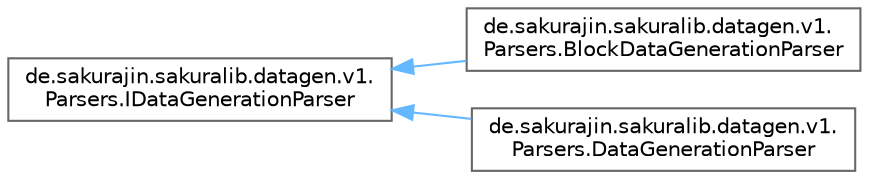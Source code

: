 digraph "Graphical Class Hierarchy"
{
 // LATEX_PDF_SIZE
  bgcolor="transparent";
  edge [fontname=Helvetica,fontsize=10,labelfontname=Helvetica,labelfontsize=10];
  node [fontname=Helvetica,fontsize=10,shape=box,height=0.2,width=0.4];
  rankdir="LR";
  Node0 [label="de.sakurajin.sakuralib.datagen.v1.\lParsers.IDataGenerationParser",height=0.2,width=0.4,color="grey40", fillcolor="white", style="filled",URL="$interfacede_1_1sakurajin_1_1sakuralib_1_1datagen_1_1v1_1_1Parsers_1_1IDataGenerationParser.html",tooltip="This interface is used to parse annotations."];
  Node0 -> Node1 [dir="back",color="steelblue1",style="solid"];
  Node1 [label="de.sakurajin.sakuralib.datagen.v1.\lParsers.BlockDataGenerationParser",height=0.2,width=0.4,color="grey40", fillcolor="white", style="filled",URL="$classde_1_1sakurajin_1_1sakuralib_1_1datagen_1_1v1_1_1Parsers_1_1BlockDataGenerationParser.html",tooltip="This parser is used to generate block items for blocks that implement the BlockItemGenerateable inter..."];
  Node0 -> Node2 [dir="back",color="steelblue1",style="solid"];
  Node2 [label="de.sakurajin.sakuralib.datagen.v1.\lParsers.DataGenerationParser",height=0.2,width=0.4,color="grey40", fillcolor="white", style="filled",URL="$classde_1_1sakurajin_1_1sakuralib_1_1datagen_1_1v1_1_1Parsers_1_1DataGenerationParser.html",tooltip=" "];
}
